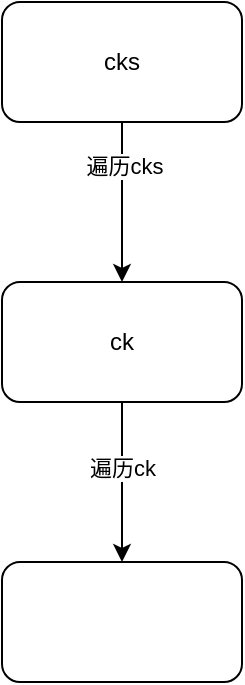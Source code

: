 <mxfile version="21.2.1" type="github">
  <diagram name="第 1 页" id="GR3lJULI5mWMxPLvMLa0">
    <mxGraphModel dx="823" dy="544" grid="1" gridSize="10" guides="1" tooltips="1" connect="1" arrows="1" fold="1" page="1" pageScale="1" pageWidth="827" pageHeight="1169" math="0" shadow="0">
      <root>
        <mxCell id="0" />
        <mxCell id="1" parent="0" />
        <mxCell id="OKoF3Qmlz-CwvZrR3h_e-3" value="" style="edgeStyle=orthogonalEdgeStyle;rounded=0;orthogonalLoop=1;jettySize=auto;html=1;" edge="1" parent="1" source="OKoF3Qmlz-CwvZrR3h_e-1" target="OKoF3Qmlz-CwvZrR3h_e-2">
          <mxGeometry relative="1" as="geometry" />
        </mxCell>
        <mxCell id="OKoF3Qmlz-CwvZrR3h_e-6" value="遍历cks" style="edgeLabel;html=1;align=center;verticalAlign=middle;resizable=0;points=[];" vertex="1" connectable="0" parent="OKoF3Qmlz-CwvZrR3h_e-3">
          <mxGeometry x="-0.466" y="1" relative="1" as="geometry">
            <mxPoint as="offset" />
          </mxGeometry>
        </mxCell>
        <mxCell id="OKoF3Qmlz-CwvZrR3h_e-1" value="cks" style="rounded=1;whiteSpace=wrap;html=1;" vertex="1" parent="1">
          <mxGeometry x="280" y="80" width="120" height="60" as="geometry" />
        </mxCell>
        <mxCell id="OKoF3Qmlz-CwvZrR3h_e-5" value="" style="edgeStyle=orthogonalEdgeStyle;rounded=0;orthogonalLoop=1;jettySize=auto;html=1;" edge="1" parent="1" source="OKoF3Qmlz-CwvZrR3h_e-2" target="OKoF3Qmlz-CwvZrR3h_e-4">
          <mxGeometry relative="1" as="geometry" />
        </mxCell>
        <mxCell id="OKoF3Qmlz-CwvZrR3h_e-7" value="遍历ck" style="edgeLabel;html=1;align=center;verticalAlign=middle;resizable=0;points=[];" vertex="1" connectable="0" parent="OKoF3Qmlz-CwvZrR3h_e-5">
          <mxGeometry x="-0.191" relative="1" as="geometry">
            <mxPoint as="offset" />
          </mxGeometry>
        </mxCell>
        <mxCell id="OKoF3Qmlz-CwvZrR3h_e-2" value="ck" style="rounded=1;whiteSpace=wrap;html=1;" vertex="1" parent="1">
          <mxGeometry x="280" y="220" width="120" height="60" as="geometry" />
        </mxCell>
        <mxCell id="OKoF3Qmlz-CwvZrR3h_e-4" value="" style="rounded=1;whiteSpace=wrap;html=1;" vertex="1" parent="1">
          <mxGeometry x="280" y="360" width="120" height="60" as="geometry" />
        </mxCell>
      </root>
    </mxGraphModel>
  </diagram>
</mxfile>
